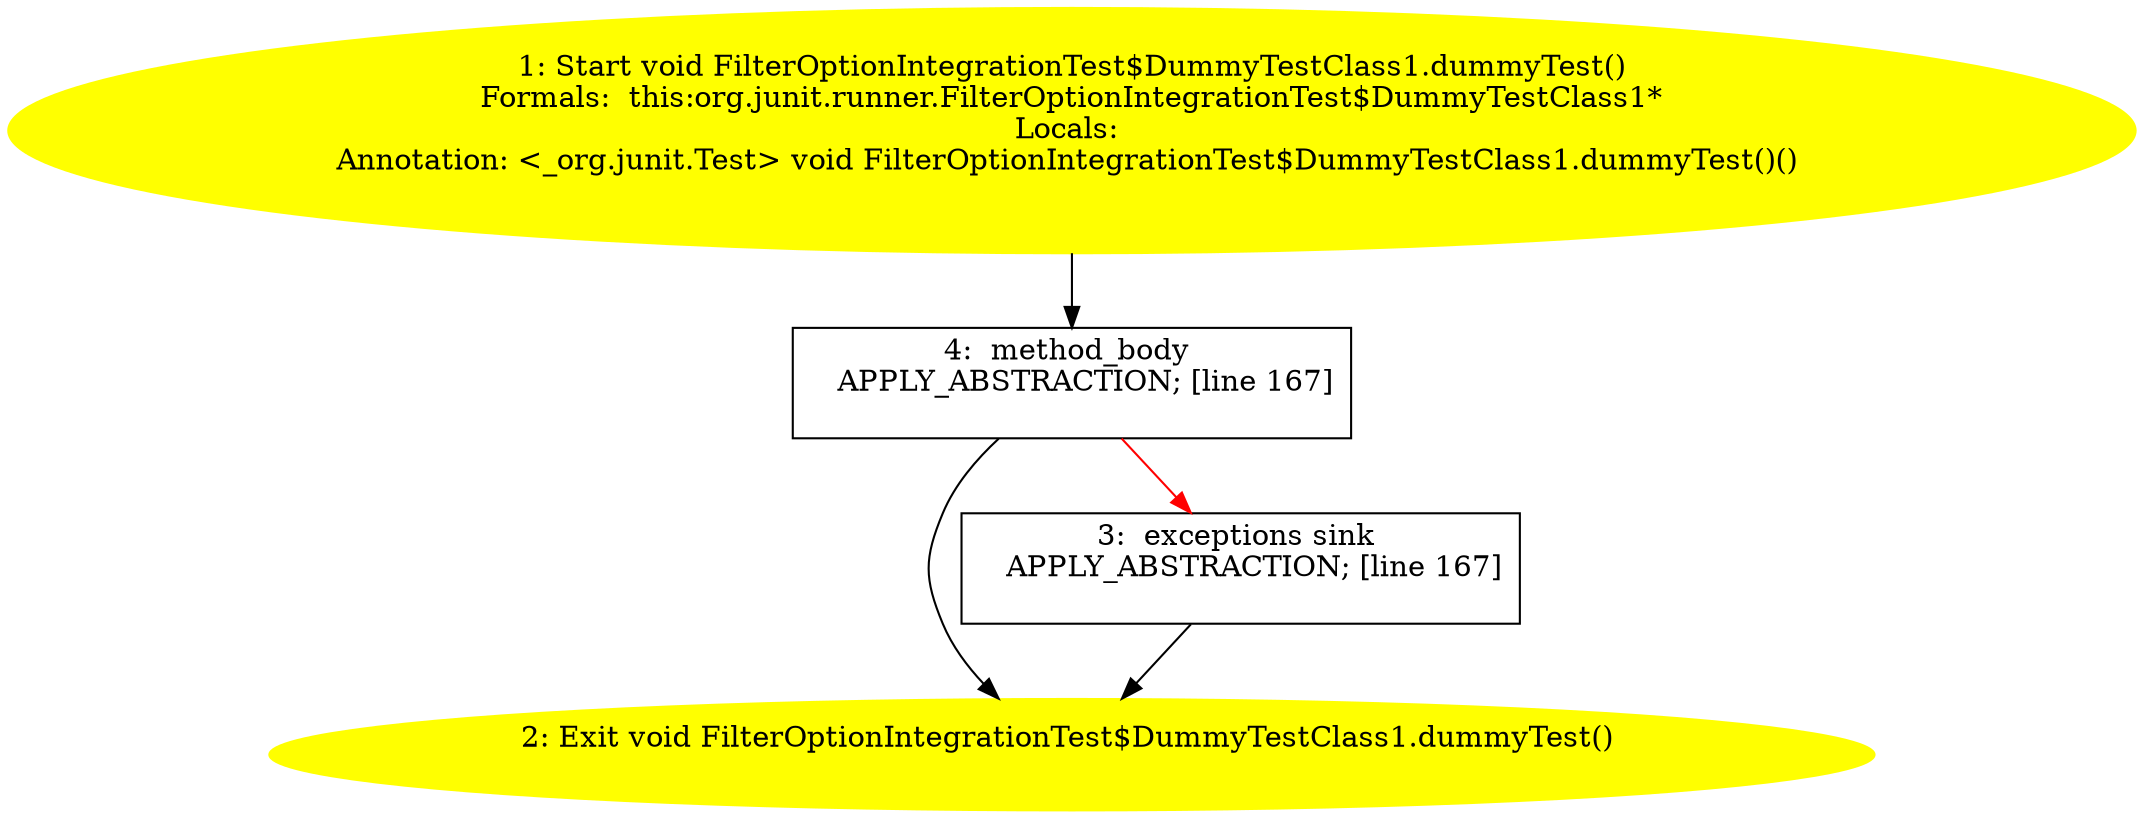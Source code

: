 /* @generated */
digraph cfg {
"org.junit.runner.FilterOptionIntegrationTest$DummyTestClass1.dummyTest():void.d8fef7f895194ff3fd30165cc1c677f6_1" [label="1: Start void FilterOptionIntegrationTest$DummyTestClass1.dummyTest()\nFormals:  this:org.junit.runner.FilterOptionIntegrationTest$DummyTestClass1*\nLocals: \nAnnotation: <_org.junit.Test> void FilterOptionIntegrationTest$DummyTestClass1.dummyTest()() \n  " color=yellow style=filled]
	

	 "org.junit.runner.FilterOptionIntegrationTest$DummyTestClass1.dummyTest():void.d8fef7f895194ff3fd30165cc1c677f6_1" -> "org.junit.runner.FilterOptionIntegrationTest$DummyTestClass1.dummyTest():void.d8fef7f895194ff3fd30165cc1c677f6_4" ;
"org.junit.runner.FilterOptionIntegrationTest$DummyTestClass1.dummyTest():void.d8fef7f895194ff3fd30165cc1c677f6_2" [label="2: Exit void FilterOptionIntegrationTest$DummyTestClass1.dummyTest() \n  " color=yellow style=filled]
	

"org.junit.runner.FilterOptionIntegrationTest$DummyTestClass1.dummyTest():void.d8fef7f895194ff3fd30165cc1c677f6_3" [label="3:  exceptions sink \n   APPLY_ABSTRACTION; [line 167]\n " shape="box"]
	

	 "org.junit.runner.FilterOptionIntegrationTest$DummyTestClass1.dummyTest():void.d8fef7f895194ff3fd30165cc1c677f6_3" -> "org.junit.runner.FilterOptionIntegrationTest$DummyTestClass1.dummyTest():void.d8fef7f895194ff3fd30165cc1c677f6_2" ;
"org.junit.runner.FilterOptionIntegrationTest$DummyTestClass1.dummyTest():void.d8fef7f895194ff3fd30165cc1c677f6_4" [label="4:  method_body \n   APPLY_ABSTRACTION; [line 167]\n " shape="box"]
	

	 "org.junit.runner.FilterOptionIntegrationTest$DummyTestClass1.dummyTest():void.d8fef7f895194ff3fd30165cc1c677f6_4" -> "org.junit.runner.FilterOptionIntegrationTest$DummyTestClass1.dummyTest():void.d8fef7f895194ff3fd30165cc1c677f6_2" ;
	 "org.junit.runner.FilterOptionIntegrationTest$DummyTestClass1.dummyTest():void.d8fef7f895194ff3fd30165cc1c677f6_4" -> "org.junit.runner.FilterOptionIntegrationTest$DummyTestClass1.dummyTest():void.d8fef7f895194ff3fd30165cc1c677f6_3" [color="red" ];
}
